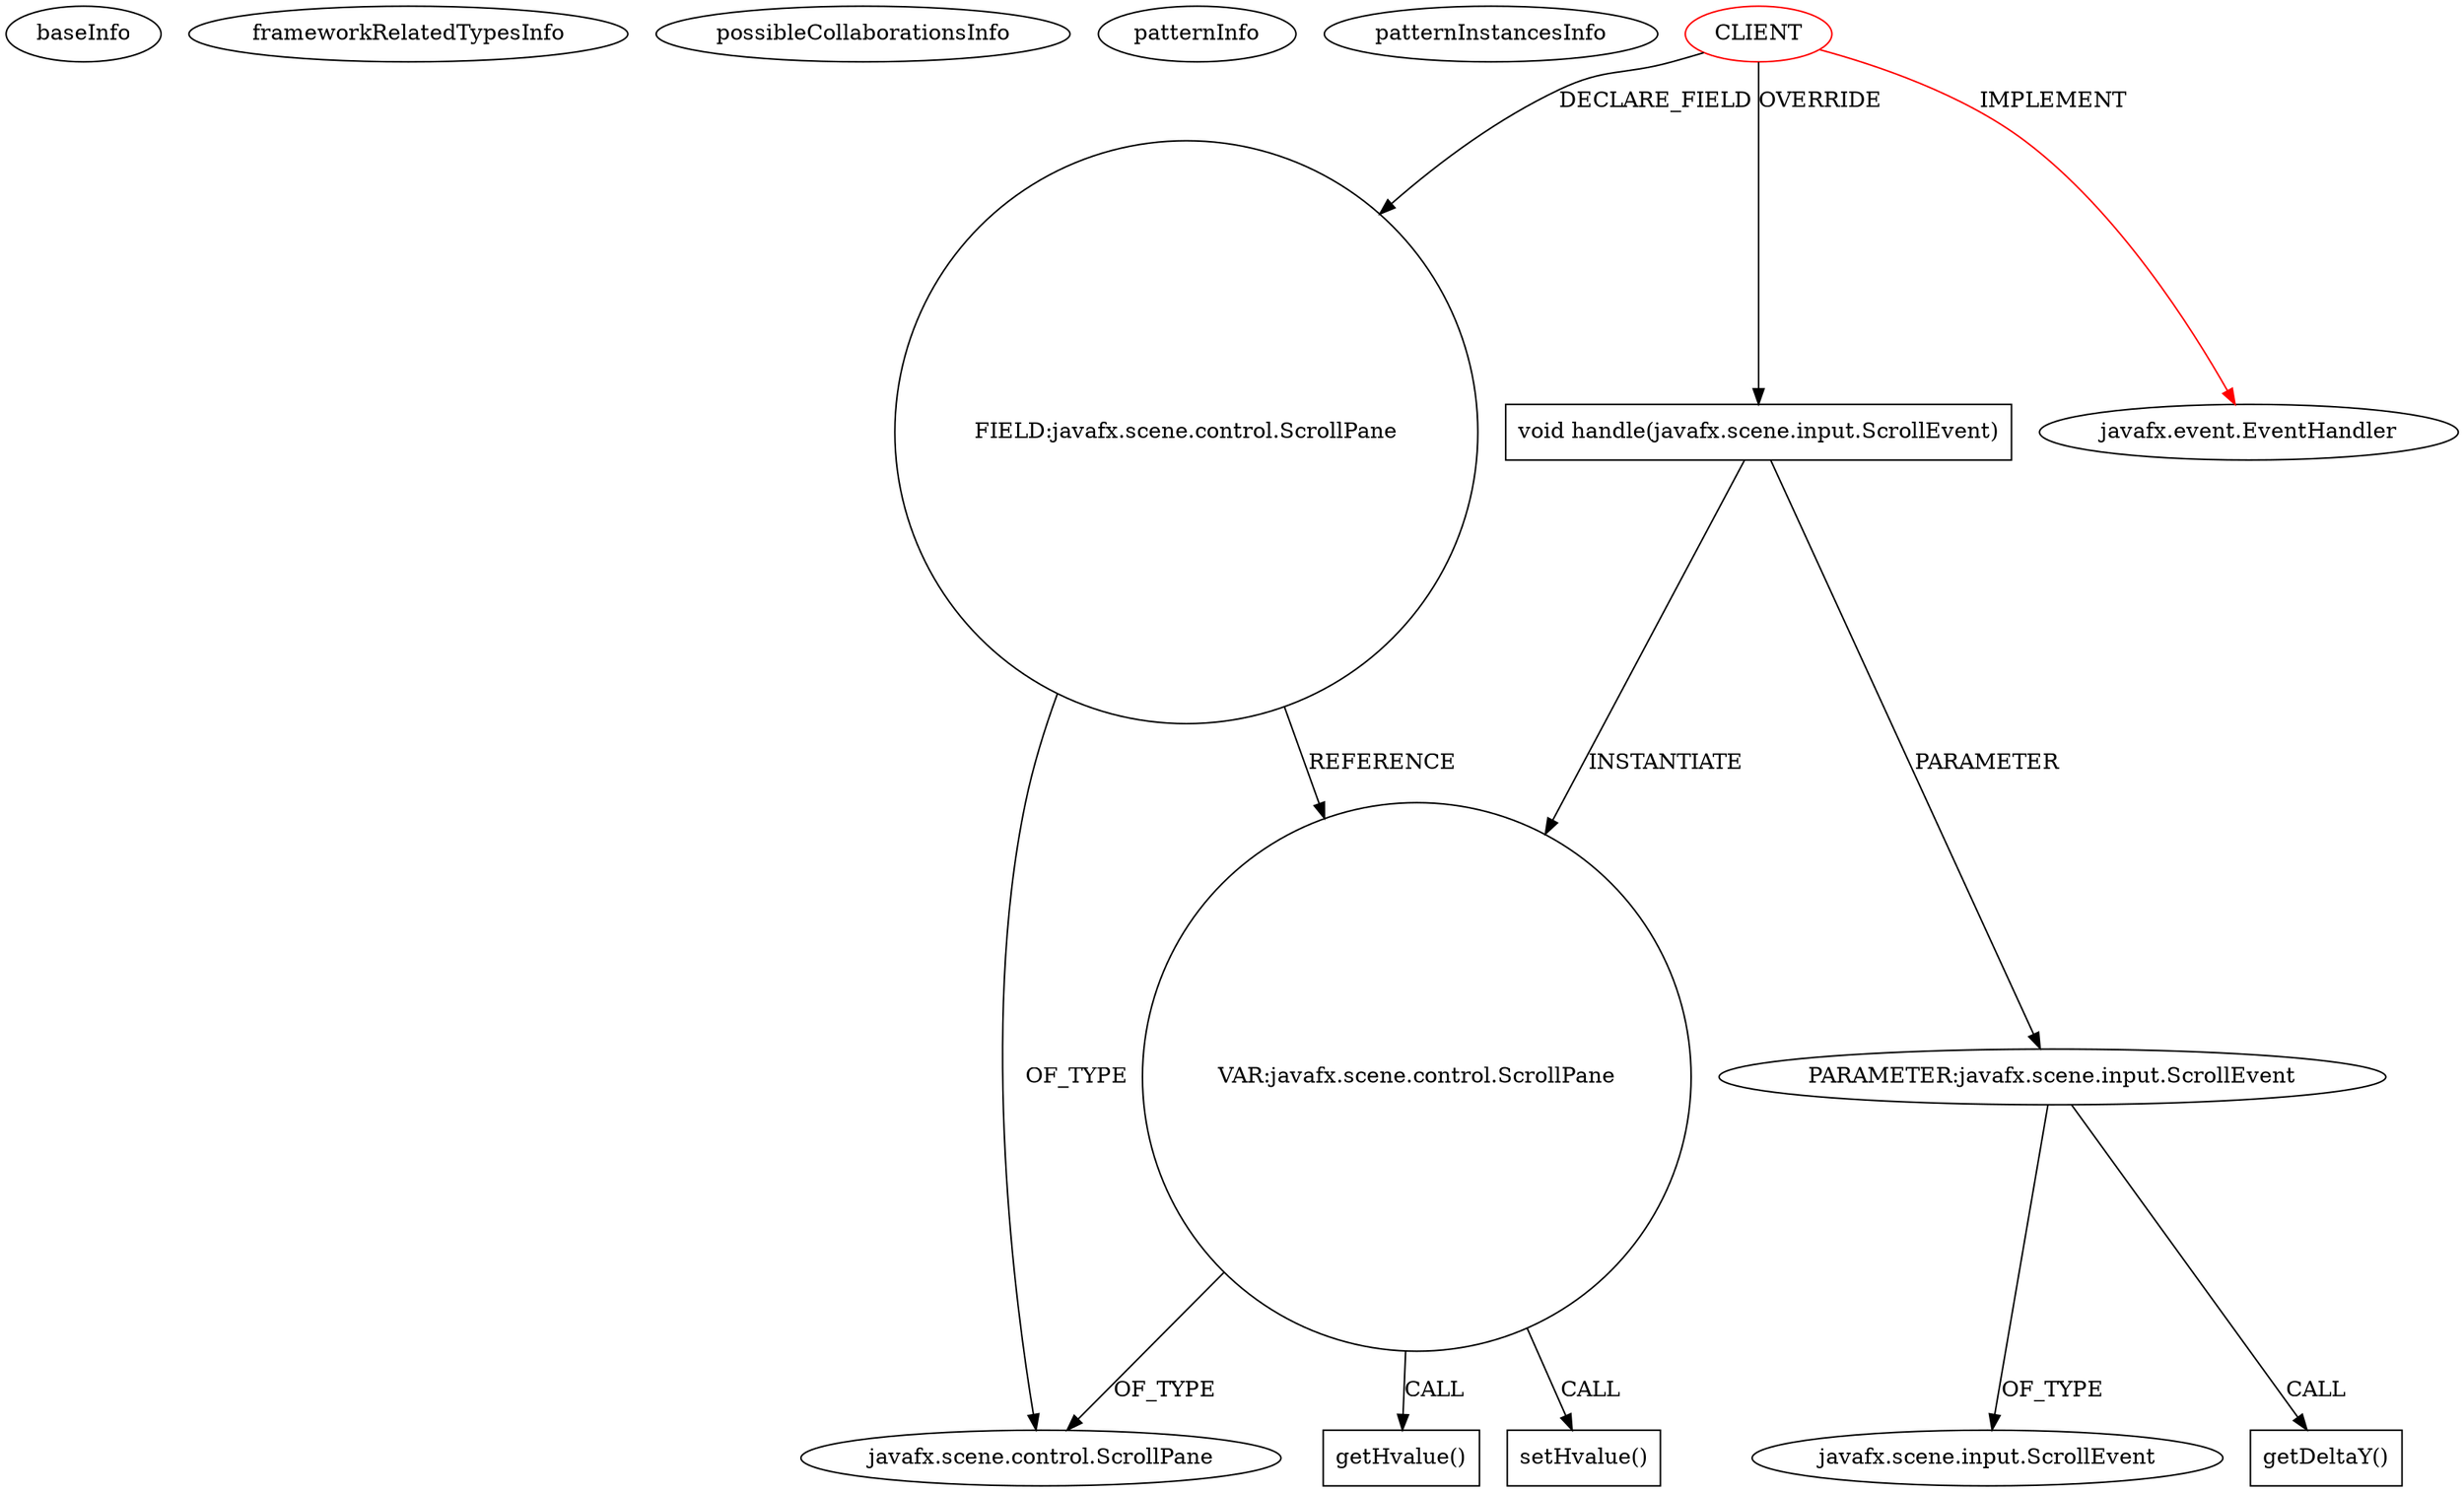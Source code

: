 digraph {
baseInfo[graphId=4216,category="pattern",isAnonymous=false,possibleRelation=false]
frameworkRelatedTypesInfo[0="javafx.event.EventHandler"]
possibleCollaborationsInfo[]
patternInfo[frequency=2.0,patternRootClient=0]
patternInstancesInfo[0="Maxxa-MT-common~/Maxxa-MT-common/MT-common-master/src/cz/commons/utils/handlers/ZoomHandler.java~ZoomHandler~952",1="Maxxa-MT-common~/Maxxa-MT-common/MT-common-master/src/cz/commons/utils/handlers/HorizontalScrollMouseWheelHandler.java~HorizontalScrollMouseWheelHandler~954"]
6[label="void handle(javafx.scene.input.ScrollEvent)",vertexType="OVERRIDING_METHOD_DECLARATION",isFrameworkType=false,shape=box]
0[label="CLIENT",vertexType="ROOT_CLIENT_CLASS_DECLARATION",isFrameworkType=false,color=red]
17[label="VAR:javafx.scene.control.ScrollPane",vertexType="VARIABLE_EXPRESION",isFrameworkType=false,shape=circle]
5[label="javafx.scene.control.ScrollPane",vertexType="FRAMEWORK_CLASS_TYPE",isFrameworkType=false]
29[label="setHvalue()",vertexType="INSIDE_CALL",isFrameworkType=false,shape=box]
18[label="getHvalue()",vertexType="INSIDE_CALL",isFrameworkType=false,shape=box]
7[label="PARAMETER:javafx.scene.input.ScrollEvent",vertexType="PARAMETER_DECLARATION",isFrameworkType=false]
23[label="getDeltaY()",vertexType="INSIDE_CALL",isFrameworkType=false,shape=box]
4[label="FIELD:javafx.scene.control.ScrollPane",vertexType="FIELD_DECLARATION",isFrameworkType=false,shape=circle]
1[label="javafx.event.EventHandler",vertexType="FRAMEWORK_INTERFACE_TYPE",isFrameworkType=false]
8[label="javafx.scene.input.ScrollEvent",vertexType="FRAMEWORK_CLASS_TYPE",isFrameworkType=false]
17->5[label="OF_TYPE"]
0->4[label="DECLARE_FIELD"]
4->17[label="REFERENCE"]
17->18[label="CALL"]
4->5[label="OF_TYPE"]
0->6[label="OVERRIDE"]
6->17[label="INSTANTIATE"]
7->8[label="OF_TYPE"]
6->7[label="PARAMETER"]
7->23[label="CALL"]
17->29[label="CALL"]
0->1[label="IMPLEMENT",color=red]
}
